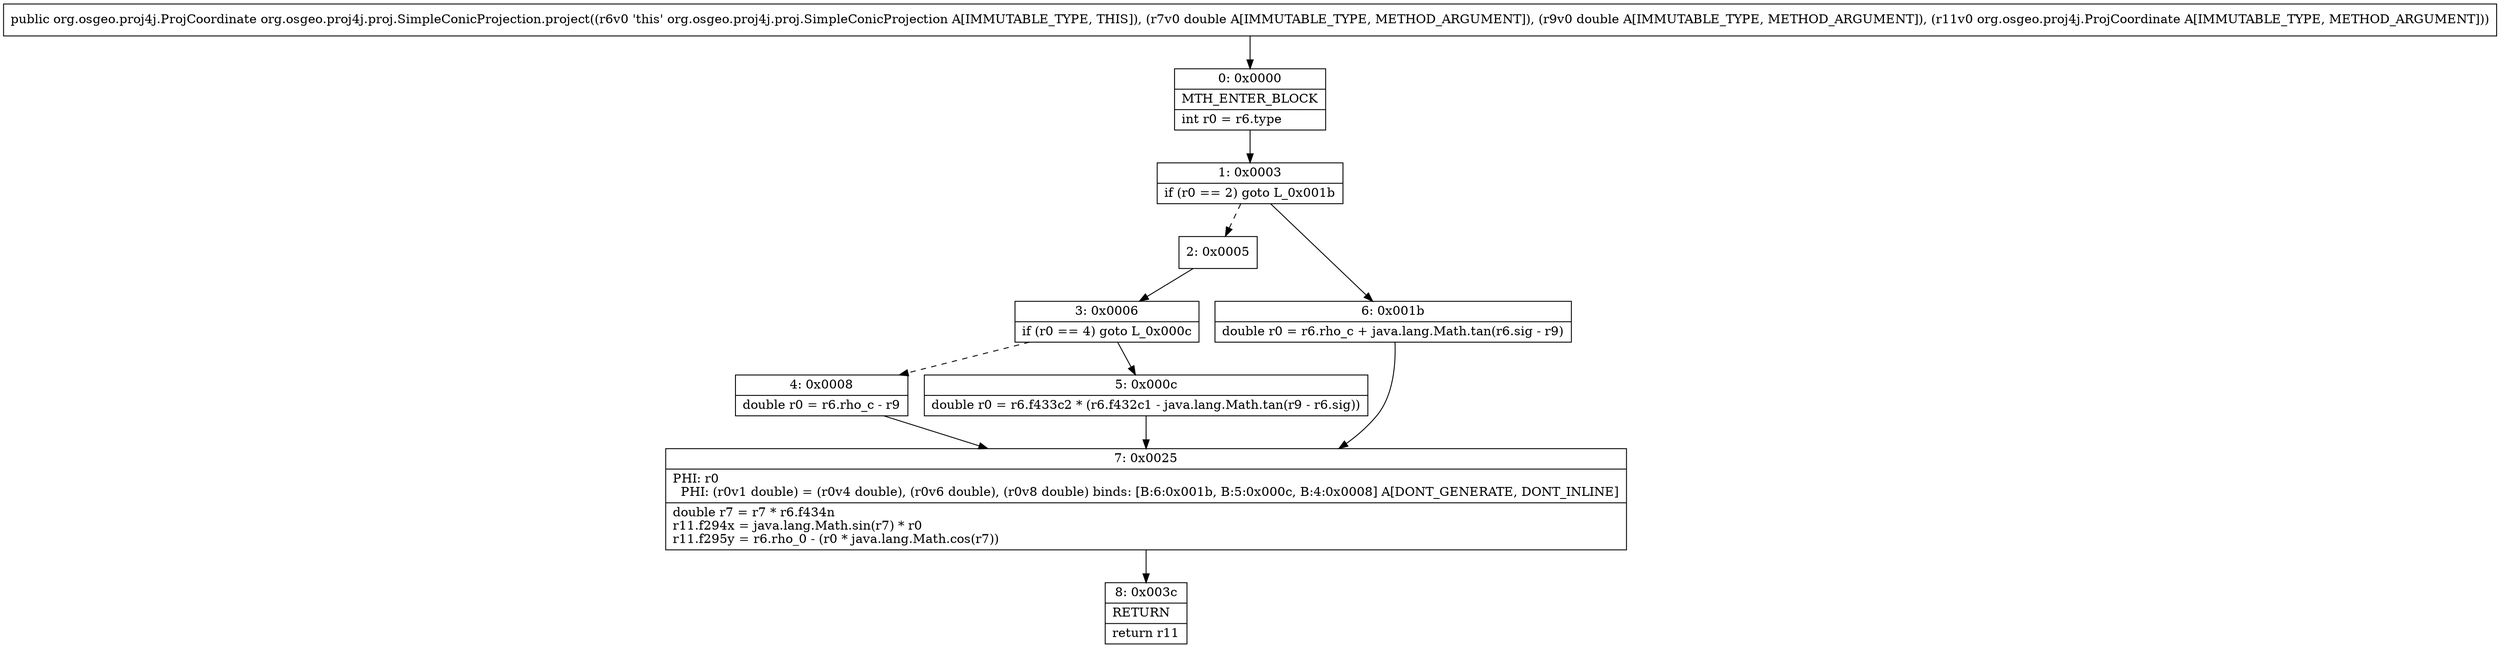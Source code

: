 digraph "CFG fororg.osgeo.proj4j.proj.SimpleConicProjection.project(DDLorg\/osgeo\/proj4j\/ProjCoordinate;)Lorg\/osgeo\/proj4j\/ProjCoordinate;" {
Node_0 [shape=record,label="{0\:\ 0x0000|MTH_ENTER_BLOCK\l|int r0 = r6.type\l}"];
Node_1 [shape=record,label="{1\:\ 0x0003|if (r0 == 2) goto L_0x001b\l}"];
Node_2 [shape=record,label="{2\:\ 0x0005}"];
Node_3 [shape=record,label="{3\:\ 0x0006|if (r0 == 4) goto L_0x000c\l}"];
Node_4 [shape=record,label="{4\:\ 0x0008|double r0 = r6.rho_c \- r9\l}"];
Node_5 [shape=record,label="{5\:\ 0x000c|double r0 = r6.f433c2 * (r6.f432c1 \- java.lang.Math.tan(r9 \- r6.sig))\l}"];
Node_6 [shape=record,label="{6\:\ 0x001b|double r0 = r6.rho_c + java.lang.Math.tan(r6.sig \- r9)\l}"];
Node_7 [shape=record,label="{7\:\ 0x0025|PHI: r0 \l  PHI: (r0v1 double) = (r0v4 double), (r0v6 double), (r0v8 double) binds: [B:6:0x001b, B:5:0x000c, B:4:0x0008] A[DONT_GENERATE, DONT_INLINE]\l|double r7 = r7 * r6.f434n\lr11.f294x = java.lang.Math.sin(r7) * r0\lr11.f295y = r6.rho_0 \- (r0 * java.lang.Math.cos(r7))\l}"];
Node_8 [shape=record,label="{8\:\ 0x003c|RETURN\l|return r11\l}"];
MethodNode[shape=record,label="{public org.osgeo.proj4j.ProjCoordinate org.osgeo.proj4j.proj.SimpleConicProjection.project((r6v0 'this' org.osgeo.proj4j.proj.SimpleConicProjection A[IMMUTABLE_TYPE, THIS]), (r7v0 double A[IMMUTABLE_TYPE, METHOD_ARGUMENT]), (r9v0 double A[IMMUTABLE_TYPE, METHOD_ARGUMENT]), (r11v0 org.osgeo.proj4j.ProjCoordinate A[IMMUTABLE_TYPE, METHOD_ARGUMENT])) }"];
MethodNode -> Node_0;
Node_0 -> Node_1;
Node_1 -> Node_2[style=dashed];
Node_1 -> Node_6;
Node_2 -> Node_3;
Node_3 -> Node_4[style=dashed];
Node_3 -> Node_5;
Node_4 -> Node_7;
Node_5 -> Node_7;
Node_6 -> Node_7;
Node_7 -> Node_8;
}

